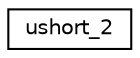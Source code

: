digraph "Graphical Class Hierarchy"
{
  edge [fontname="Helvetica",fontsize="10",labelfontname="Helvetica",labelfontsize="10"];
  node [fontname="Helvetica",fontsize="10",shape=record];
  rankdir="LR";
  Node1 [label="ushort_2",height=0.2,width=0.4,color="black", fillcolor="white", style="filled",URL="$classushort__2.html"];
}
